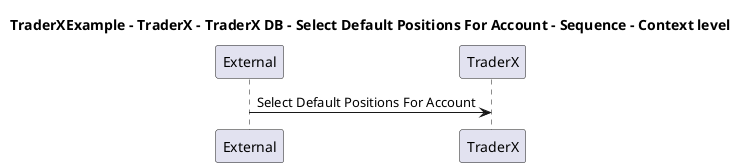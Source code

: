 @startuml

title TraderXExample - TraderX - TraderX DB - Select Default Positions For Account - Sequence - Context level

participant "External" as C4InterFlow.SoftwareSystems.ExternalSystem
participant "TraderX" as TraderXExample.SoftwareSystems.TraderX

C4InterFlow.SoftwareSystems.ExternalSystem -> TraderXExample.SoftwareSystems.TraderX : Select Default Positions For Account


@enduml
